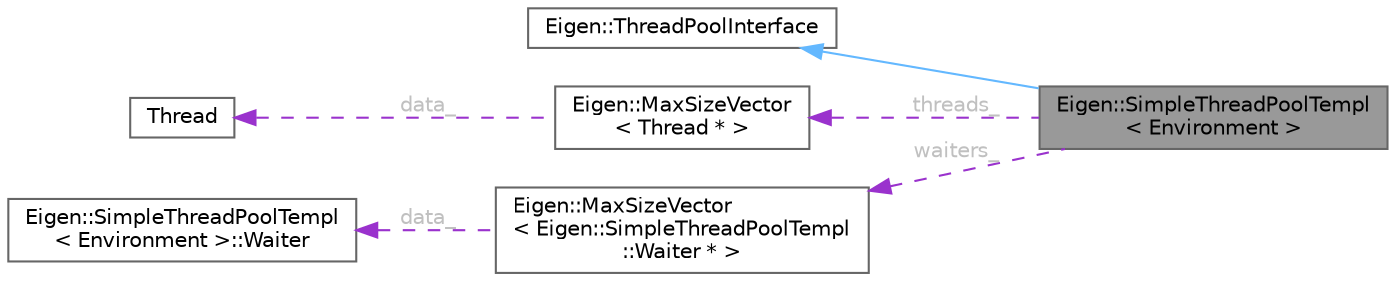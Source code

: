 digraph "Eigen::SimpleThreadPoolTempl&lt; Environment &gt;"
{
 // LATEX_PDF_SIZE
  bgcolor="transparent";
  edge [fontname=Helvetica,fontsize=10,labelfontname=Helvetica,labelfontsize=10];
  node [fontname=Helvetica,fontsize=10,shape=box,height=0.2,width=0.4];
  rankdir="LR";
  Node1 [id="Node000001",label="Eigen::SimpleThreadPoolTempl\l\< Environment \>",height=0.2,width=0.4,color="gray40", fillcolor="grey60", style="filled", fontcolor="black",tooltip=" "];
  Node2 -> Node1 [id="edge6_Node000001_Node000002",dir="back",color="steelblue1",style="solid",tooltip=" "];
  Node2 [id="Node000002",label="Eigen::ThreadPoolInterface",height=0.2,width=0.4,color="gray40", fillcolor="white", style="filled",URL="$class_eigen_1_1_thread_pool_interface.html",tooltip=" "];
  Node3 -> Node1 [id="edge7_Node000001_Node000003",dir="back",color="darkorchid3",style="dashed",tooltip=" ",label=" threads_",fontcolor="grey" ];
  Node3 [id="Node000003",label="Eigen::MaxSizeVector\l\< Thread * \>",height=0.2,width=0.4,color="gray40", fillcolor="white", style="filled",URL="$class_eigen_1_1_max_size_vector.html",tooltip=" "];
  Node4 -> Node3 [id="edge8_Node000003_Node000004",dir="back",color="darkorchid3",style="dashed",tooltip=" ",label=" data_",fontcolor="grey" ];
  Node4 [id="Node000004",label="Thread",height=0.2,width=0.4,color="gray40", fillcolor="white", style="filled",URL="$struct_thread.html",tooltip=" "];
  Node5 -> Node1 [id="edge9_Node000001_Node000005",dir="back",color="darkorchid3",style="dashed",tooltip=" ",label=" waiters_",fontcolor="grey" ];
  Node5 [id="Node000005",label="Eigen::MaxSizeVector\l\< Eigen::SimpleThreadPoolTempl\l::Waiter * \>",height=0.2,width=0.4,color="gray40", fillcolor="white", style="filled",URL="$class_eigen_1_1_max_size_vector.html",tooltip=" "];
  Node6 -> Node5 [id="edge10_Node000005_Node000006",dir="back",color="darkorchid3",style="dashed",tooltip=" ",label=" data_",fontcolor="grey" ];
  Node6 [id="Node000006",label="Eigen::SimpleThreadPoolTempl\l\< Environment \>::Waiter",height=0.2,width=0.4,color="gray40", fillcolor="white", style="filled",URL="$struct_eigen_1_1_simple_thread_pool_templ_1_1_waiter.html",tooltip=" "];
}
